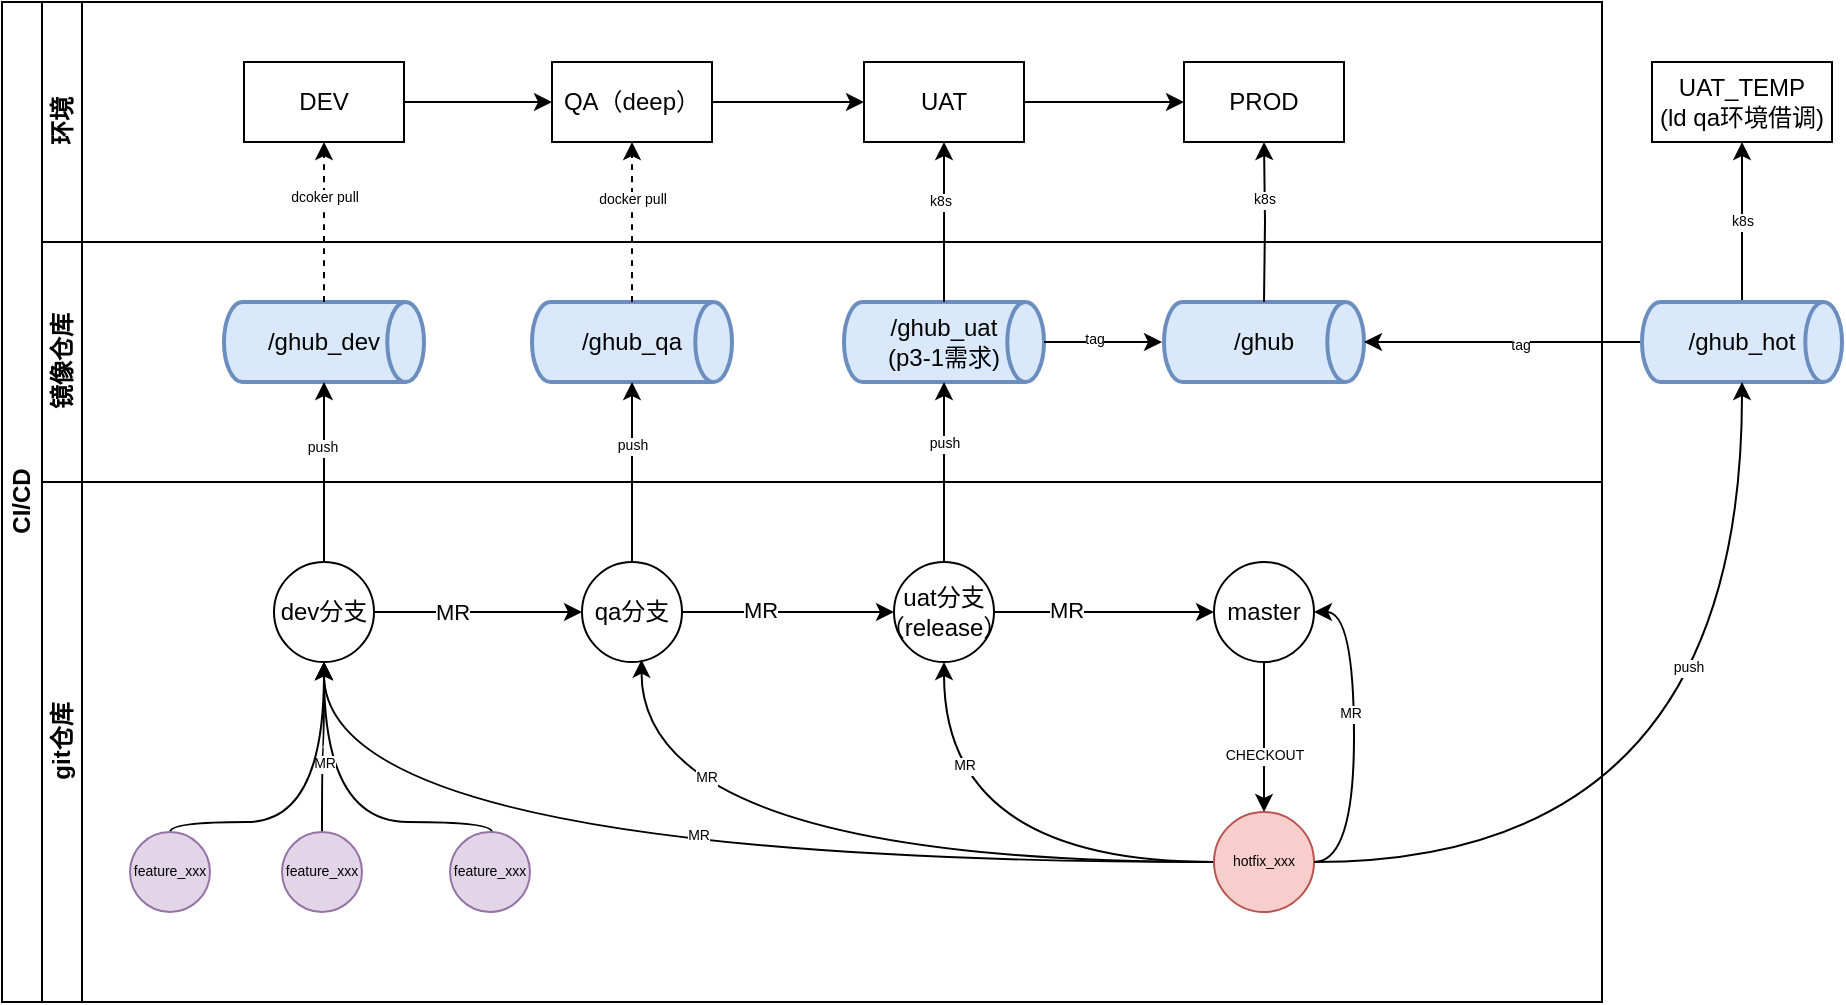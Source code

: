 <mxfile version="13.6.2" type="device"><diagram id="prtHgNgQTEPvFCAcTncT" name="Page-1"><mxGraphModel dx="1003" dy="567" grid="1" gridSize="10" guides="1" tooltips="1" connect="1" arrows="1" fold="1" page="1" pageScale="1" pageWidth="827" pageHeight="1169" math="0" shadow="0"><root><mxCell id="0"/><mxCell id="1" parent="0"/><mxCell id="dNxyNK7c78bLwvsdeMH5-19" value="CI/CD" style="swimlane;html=1;childLayout=stackLayout;resizeParent=1;resizeParentMax=0;horizontal=0;startSize=20;horizontalStack=0;" parent="1" vertex="1"><mxGeometry x="120" y="120" width="800" height="500" as="geometry"/></mxCell><mxCell id="dNxyNK7c78bLwvsdeMH5-20" value="环境&lt;br&gt;" style="swimlane;html=1;startSize=20;horizontal=0;" parent="dNxyNK7c78bLwvsdeMH5-19" vertex="1"><mxGeometry x="20" width="780" height="120" as="geometry"/></mxCell><mxCell id="xI8lftxku6OxeJPGLAnF-1" style="edgeStyle=orthogonalEdgeStyle;rounded=0;orthogonalLoop=1;jettySize=auto;html=1;" edge="1" parent="dNxyNK7c78bLwvsdeMH5-20" source="dNxyNK7c78bLwvsdeMH5-24" target="dNxyNK7c78bLwvsdeMH5-30"><mxGeometry relative="1" as="geometry"/></mxCell><mxCell id="dNxyNK7c78bLwvsdeMH5-30" value="QA（deep）" style="rounded=0;whiteSpace=wrap;html=1;fontFamily=Helvetica;fontSize=12;fontColor=#000000;align=center;" parent="dNxyNK7c78bLwvsdeMH5-20" vertex="1"><mxGeometry x="255" y="30" width="80" height="40" as="geometry"/></mxCell><mxCell id="dNxyNK7c78bLwvsdeMH5-24" value="DEV" style="rounded=0;whiteSpace=wrap;html=1;fontFamily=Helvetica;fontSize=12;fontColor=#000000;align=center;" parent="dNxyNK7c78bLwvsdeMH5-20" vertex="1"><mxGeometry x="101" y="30" width="80" height="40" as="geometry"/></mxCell><mxCell id="dNxyNK7c78bLwvsdeMH5-21" value="镜像仓库" style="swimlane;html=1;startSize=20;horizontal=0;" parent="dNxyNK7c78bLwvsdeMH5-19" vertex="1"><mxGeometry x="20" y="120" width="780" height="120" as="geometry"/></mxCell><mxCell id="xI8lftxku6OxeJPGLAnF-69" value="&lt;span style=&quot;font-size: 12px&quot;&gt;/ghub&lt;/span&gt;" style="strokeWidth=2;html=1;shape=mxgraph.flowchart.direct_data;whiteSpace=wrap;rounded=0;glass=0;fontSize=7;fillColor=#dae8fc;strokeColor=#6c8ebf;" vertex="1" parent="dNxyNK7c78bLwvsdeMH5-21"><mxGeometry x="561" y="30" width="100" height="40" as="geometry"/></mxCell><mxCell id="xI8lftxku6OxeJPGLAnF-68" value="&lt;span style=&quot;font-size: 12px&quot;&gt;/ghub_uat&lt;br&gt;(p3-1需求)&lt;br&gt;&lt;/span&gt;" style="strokeWidth=2;html=1;shape=mxgraph.flowchart.direct_data;whiteSpace=wrap;rounded=0;glass=0;fontSize=7;fillColor=#dae8fc;strokeColor=#6c8ebf;" vertex="1" parent="dNxyNK7c78bLwvsdeMH5-21"><mxGeometry x="401" y="30" width="100" height="40" as="geometry"/></mxCell><mxCell id="xI8lftxku6OxeJPGLAnF-66" value="&lt;span style=&quot;font-size: 12px&quot;&gt;/ghub_dev&lt;/span&gt;" style="strokeWidth=2;html=1;shape=mxgraph.flowchart.direct_data;whiteSpace=wrap;rounded=0;glass=0;fontSize=7;fillColor=#dae8fc;strokeColor=#6c8ebf;" vertex="1" parent="dNxyNK7c78bLwvsdeMH5-21"><mxGeometry x="91" y="30" width="100" height="40" as="geometry"/></mxCell><mxCell id="xI8lftxku6OxeJPGLAnF-67" value="&lt;span style=&quot;font-size: 12px&quot;&gt;/ghub_qa&lt;/span&gt;" style="strokeWidth=2;html=1;shape=mxgraph.flowchart.direct_data;whiteSpace=wrap;rounded=0;glass=0;fontSize=7;fillColor=#dae8fc;strokeColor=#6c8ebf;" vertex="1" parent="dNxyNK7c78bLwvsdeMH5-21"><mxGeometry x="245" y="30" width="100" height="40" as="geometry"/></mxCell><mxCell id="dNxyNK7c78bLwvsdeMH5-22" value="git仓库" style="swimlane;html=1;startSize=20;horizontal=0;rounded=0;" parent="dNxyNK7c78bLwvsdeMH5-19" vertex="1"><mxGeometry x="20" y="240" width="780" height="260" as="geometry"/></mxCell><mxCell id="xI8lftxku6OxeJPGLAnF-24" style="edgeStyle=orthogonalEdgeStyle;rounded=0;orthogonalLoop=1;jettySize=auto;html=1;entryX=0;entryY=0.5;entryDx=0;entryDy=0;" edge="1" parent="dNxyNK7c78bLwvsdeMH5-22" source="xI8lftxku6OxeJPGLAnF-20" target="xI8lftxku6OxeJPGLAnF-19"><mxGeometry relative="1" as="geometry"/></mxCell><mxCell id="xI8lftxku6OxeJPGLAnF-30" value="MR" style="edgeLabel;html=1;align=center;verticalAlign=middle;resizable=0;points=[];" vertex="1" connectable="0" parent="xI8lftxku6OxeJPGLAnF-24"><mxGeometry x="-0.354" y="1" relative="1" as="geometry"><mxPoint as="offset"/></mxGeometry></mxCell><mxCell id="xI8lftxku6OxeJPGLAnF-20" value="uat分支（release）" style="ellipse;whiteSpace=wrap;html=1;aspect=fixed;rounded=0;glass=0;" vertex="1" parent="dNxyNK7c78bLwvsdeMH5-22"><mxGeometry x="426" y="40" width="50" height="50" as="geometry"/></mxCell><mxCell id="xI8lftxku6OxeJPGLAnF-22" style="edgeStyle=orthogonalEdgeStyle;rounded=0;orthogonalLoop=1;jettySize=auto;html=1;entryX=0;entryY=0.5;entryDx=0;entryDy=0;" edge="1" parent="dNxyNK7c78bLwvsdeMH5-22" source="xI8lftxku6OxeJPGLAnF-18" target="xI8lftxku6OxeJPGLAnF-21"><mxGeometry relative="1" as="geometry"/></mxCell><mxCell id="xI8lftxku6OxeJPGLAnF-25" value="MR" style="edgeLabel;html=1;align=center;verticalAlign=middle;resizable=0;points=[];" vertex="1" connectable="0" parent="xI8lftxku6OxeJPGLAnF-22"><mxGeometry x="-0.247" relative="1" as="geometry"><mxPoint as="offset"/></mxGeometry></mxCell><mxCell id="xI8lftxku6OxeJPGLAnF-18" value="dev分支" style="ellipse;whiteSpace=wrap;html=1;aspect=fixed;rounded=0;glass=0;" vertex="1" parent="dNxyNK7c78bLwvsdeMH5-22"><mxGeometry x="116" y="40" width="50" height="50" as="geometry"/></mxCell><mxCell id="xI8lftxku6OxeJPGLAnF-97" style="edgeStyle=orthogonalEdgeStyle;curved=1;orthogonalLoop=1;jettySize=auto;html=1;entryX=0.5;entryY=0;entryDx=0;entryDy=0;fontSize=7;" edge="1" parent="dNxyNK7c78bLwvsdeMH5-22" source="xI8lftxku6OxeJPGLAnF-19" target="xI8lftxku6OxeJPGLAnF-79"><mxGeometry relative="1" as="geometry"/></mxCell><mxCell id="xI8lftxku6OxeJPGLAnF-98" value="CHECKOUT" style="edgeLabel;html=1;align=center;verticalAlign=middle;resizable=0;points=[];fontSize=7;" vertex="1" connectable="0" parent="xI8lftxku6OxeJPGLAnF-97"><mxGeometry x="0.239" relative="1" as="geometry"><mxPoint as="offset"/></mxGeometry></mxCell><mxCell id="xI8lftxku6OxeJPGLAnF-19" value="master" style="ellipse;whiteSpace=wrap;html=1;aspect=fixed;rounded=0;glass=0;" vertex="1" parent="dNxyNK7c78bLwvsdeMH5-22"><mxGeometry x="586" y="40" width="50" height="50" as="geometry"/></mxCell><mxCell id="xI8lftxku6OxeJPGLAnF-23" style="edgeStyle=orthogonalEdgeStyle;rounded=0;orthogonalLoop=1;jettySize=auto;html=1;entryX=0;entryY=0.5;entryDx=0;entryDy=0;" edge="1" parent="dNxyNK7c78bLwvsdeMH5-22" source="xI8lftxku6OxeJPGLAnF-21" target="xI8lftxku6OxeJPGLAnF-20"><mxGeometry relative="1" as="geometry"/></mxCell><mxCell id="xI8lftxku6OxeJPGLAnF-29" value="MR" style="edgeLabel;html=1;align=center;verticalAlign=middle;resizable=0;points=[];" vertex="1" connectable="0" parent="xI8lftxku6OxeJPGLAnF-23"><mxGeometry x="-0.274" y="1" relative="1" as="geometry"><mxPoint as="offset"/></mxGeometry></mxCell><mxCell id="xI8lftxku6OxeJPGLAnF-21" value="qa分支" style="ellipse;whiteSpace=wrap;html=1;aspect=fixed;rounded=0;glass=0;" vertex="1" parent="dNxyNK7c78bLwvsdeMH5-22"><mxGeometry x="270" y="40" width="50" height="50" as="geometry"/></mxCell><mxCell id="xI8lftxku6OxeJPGLAnF-55" style="edgeStyle=orthogonalEdgeStyle;curved=1;orthogonalLoop=1;jettySize=auto;html=1;entryX=0.5;entryY=1;entryDx=0;entryDy=0;fontSize=7;" edge="1" parent="dNxyNK7c78bLwvsdeMH5-22" source="xI8lftxku6OxeJPGLAnF-45" target="xI8lftxku6OxeJPGLAnF-18"><mxGeometry relative="1" as="geometry"><Array as="points"><mxPoint x="225" y="170"/><mxPoint x="141" y="170"/></Array></mxGeometry></mxCell><mxCell id="xI8lftxku6OxeJPGLAnF-99" style="edgeStyle=orthogonalEdgeStyle;curved=1;orthogonalLoop=1;jettySize=auto;html=1;entryX=0.5;entryY=1;entryDx=0;entryDy=0;fontSize=7;" edge="1" parent="dNxyNK7c78bLwvsdeMH5-22" source="xI8lftxku6OxeJPGLAnF-79" target="xI8lftxku6OxeJPGLAnF-20"><mxGeometry relative="1" as="geometry"/></mxCell><mxCell id="xI8lftxku6OxeJPGLAnF-105" value="MR" style="edgeLabel;html=1;align=center;verticalAlign=middle;resizable=0;points=[];fontSize=7;" vertex="1" connectable="0" parent="xI8lftxku6OxeJPGLAnF-99"><mxGeometry x="0.558" y="-10" relative="1" as="geometry"><mxPoint as="offset"/></mxGeometry></mxCell><mxCell id="xI8lftxku6OxeJPGLAnF-100" style="edgeStyle=orthogonalEdgeStyle;curved=1;orthogonalLoop=1;jettySize=auto;html=1;entryX=0.595;entryY=0.977;entryDx=0;entryDy=0;entryPerimeter=0;fontSize=7;" edge="1" parent="dNxyNK7c78bLwvsdeMH5-22" source="xI8lftxku6OxeJPGLAnF-79" target="xI8lftxku6OxeJPGLAnF-21"><mxGeometry relative="1" as="geometry"/></mxCell><mxCell id="xI8lftxku6OxeJPGLAnF-106" value="MR" style="edgeLabel;html=1;align=center;verticalAlign=middle;resizable=0;points=[];fontSize=7;" vertex="1" connectable="0" parent="xI8lftxku6OxeJPGLAnF-100"><mxGeometry x="0.314" y="-42" relative="1" as="geometry"><mxPoint as="offset"/></mxGeometry></mxCell><mxCell id="xI8lftxku6OxeJPGLAnF-101" style="edgeStyle=orthogonalEdgeStyle;curved=1;orthogonalLoop=1;jettySize=auto;html=1;entryX=0.5;entryY=1;entryDx=0;entryDy=0;fontSize=7;" edge="1" parent="dNxyNK7c78bLwvsdeMH5-22" source="xI8lftxku6OxeJPGLAnF-79" target="xI8lftxku6OxeJPGLAnF-18"><mxGeometry relative="1" as="geometry"/></mxCell><mxCell id="xI8lftxku6OxeJPGLAnF-107" value="MR" style="edgeLabel;html=1;align=center;verticalAlign=middle;resizable=0;points=[];fontSize=7;" vertex="1" connectable="0" parent="xI8lftxku6OxeJPGLAnF-101"><mxGeometry x="-0.051" y="-13" relative="1" as="geometry"><mxPoint as="offset"/></mxGeometry></mxCell><mxCell id="xI8lftxku6OxeJPGLAnF-103" style="edgeStyle=orthogonalEdgeStyle;curved=1;orthogonalLoop=1;jettySize=auto;html=1;exitX=1;exitY=0.5;exitDx=0;exitDy=0;entryX=1;entryY=0.5;entryDx=0;entryDy=0;fontSize=7;" edge="1" parent="dNxyNK7c78bLwvsdeMH5-22" source="xI8lftxku6OxeJPGLAnF-79" target="xI8lftxku6OxeJPGLAnF-19"><mxGeometry relative="1" as="geometry"/></mxCell><mxCell id="xI8lftxku6OxeJPGLAnF-104" value="MR" style="edgeLabel;html=1;align=center;verticalAlign=middle;resizable=0;points=[];fontSize=7;" vertex="1" connectable="0" parent="xI8lftxku6OxeJPGLAnF-103"><mxGeometry x="0.147" y="2" relative="1" as="geometry"><mxPoint as="offset"/></mxGeometry></mxCell><mxCell id="xI8lftxku6OxeJPGLAnF-79" value="&lt;span style=&quot;font-size: 7px&quot;&gt;hotfix_xxx&lt;/span&gt;" style="ellipse;whiteSpace=wrap;html=1;aspect=fixed;rounded=0;glass=0;fontSize=7;fillColor=#f8cecc;strokeColor=#b85450;" vertex="1" parent="dNxyNK7c78bLwvsdeMH5-22"><mxGeometry x="586" y="165" width="50" height="50" as="geometry"/></mxCell><mxCell id="xI8lftxku6OxeJPGLAnF-45" value="&lt;span style=&quot;font-size: 7px;&quot;&gt;feature_xxx&lt;/span&gt;" style="ellipse;whiteSpace=wrap;html=1;aspect=fixed;rounded=0;glass=0;fontSize=7;fillColor=#e1d5e7;strokeColor=#9673a6;" vertex="1" parent="dNxyNK7c78bLwvsdeMH5-22"><mxGeometry x="204" y="175" width="40" height="40" as="geometry"/></mxCell><mxCell id="xI8lftxku6OxeJPGLAnF-47" style="edgeStyle=orthogonalEdgeStyle;orthogonalLoop=1;jettySize=auto;html=1;entryX=0.5;entryY=1;entryDx=0;entryDy=0;fontSize=7;curved=1;" edge="1" parent="dNxyNK7c78bLwvsdeMH5-22" source="xI8lftxku6OxeJPGLAnF-44" target="xI8lftxku6OxeJPGLAnF-18"><mxGeometry relative="1" as="geometry"/></mxCell><mxCell id="xI8lftxku6OxeJPGLAnF-52" value="MR" style="edgeLabel;html=1;align=center;verticalAlign=middle;resizable=0;points=[];fontSize=7;" vertex="1" connectable="0" parent="xI8lftxku6OxeJPGLAnF-47"><mxGeometry x="-0.194" y="-1" relative="1" as="geometry"><mxPoint as="offset"/></mxGeometry></mxCell><mxCell id="xI8lftxku6OxeJPGLAnF-78" style="edgeStyle=orthogonalEdgeStyle;curved=1;orthogonalLoop=1;jettySize=auto;html=1;entryX=0.5;entryY=1;entryDx=0;entryDy=0;fontSize=7;" edge="1" parent="dNxyNK7c78bLwvsdeMH5-22" source="xI8lftxku6OxeJPGLAnF-31" target="xI8lftxku6OxeJPGLAnF-18"><mxGeometry relative="1" as="geometry"><Array as="points"><mxPoint x="64" y="170"/><mxPoint x="141" y="170"/></Array></mxGeometry></mxCell><mxCell id="xI8lftxku6OxeJPGLAnF-31" value="feature_xxx" style="ellipse;whiteSpace=wrap;html=1;aspect=fixed;rounded=0;glass=0;fontSize=7;fillColor=#e1d5e7;strokeColor=#9673a6;" vertex="1" parent="dNxyNK7c78bLwvsdeMH5-22"><mxGeometry x="44" y="175" width="40" height="40" as="geometry"/></mxCell><mxCell id="xI8lftxku6OxeJPGLAnF-44" value="feature_xxx" style="ellipse;whiteSpace=wrap;html=1;aspect=fixed;rounded=0;glass=0;fontSize=7;fillColor=#e1d5e7;strokeColor=#9673a6;" vertex="1" parent="dNxyNK7c78bLwvsdeMH5-22"><mxGeometry x="120" y="175" width="40" height="40" as="geometry"/></mxCell><mxCell id="xI8lftxku6OxeJPGLAnF-58" style="edgeStyle=orthogonalEdgeStyle;curved=1;orthogonalLoop=1;jettySize=auto;html=1;fontSize=7;entryX=0.5;entryY=1;entryDx=0;entryDy=0;entryPerimeter=0;" edge="1" parent="dNxyNK7c78bLwvsdeMH5-19" source="xI8lftxku6OxeJPGLAnF-18" target="xI8lftxku6OxeJPGLAnF-66"><mxGeometry relative="1" as="geometry"><mxPoint x="170" y="220" as="targetPoint"/></mxGeometry></mxCell><mxCell id="xI8lftxku6OxeJPGLAnF-83" value="push" style="edgeLabel;html=1;align=center;verticalAlign=middle;resizable=0;points=[];fontSize=7;" vertex="1" connectable="0" parent="xI8lftxku6OxeJPGLAnF-58"><mxGeometry x="0.271" y="1" relative="1" as="geometry"><mxPoint as="offset"/></mxGeometry></mxCell><mxCell id="xI8lftxku6OxeJPGLAnF-63" style="edgeStyle=orthogonalEdgeStyle;curved=1;orthogonalLoop=1;jettySize=auto;html=1;fontSize=7;entryX=0.5;entryY=1;entryDx=0;entryDy=0;entryPerimeter=0;" edge="1" parent="dNxyNK7c78bLwvsdeMH5-19" source="xI8lftxku6OxeJPGLAnF-21" target="xI8lftxku6OxeJPGLAnF-67"><mxGeometry relative="1" as="geometry"><mxPoint x="320" y="230" as="targetPoint"/></mxGeometry></mxCell><mxCell id="xI8lftxku6OxeJPGLAnF-84" value="push" style="edgeLabel;html=1;align=center;verticalAlign=middle;resizable=0;points=[];fontSize=7;" vertex="1" connectable="0" parent="xI8lftxku6OxeJPGLAnF-63"><mxGeometry x="0.303" relative="1" as="geometry"><mxPoint as="offset"/></mxGeometry></mxCell><mxCell id="xI8lftxku6OxeJPGLAnF-64" style="edgeStyle=orthogonalEdgeStyle;curved=1;orthogonalLoop=1;jettySize=auto;html=1;fontSize=7;entryX=0.5;entryY=1;entryDx=0;entryDy=0;entryPerimeter=0;" edge="1" parent="dNxyNK7c78bLwvsdeMH5-19" source="xI8lftxku6OxeJPGLAnF-20" target="xI8lftxku6OxeJPGLAnF-68"><mxGeometry relative="1" as="geometry"><mxPoint x="480" y="220" as="targetPoint"/></mxGeometry></mxCell><mxCell id="xI8lftxku6OxeJPGLAnF-85" value="push" style="edgeLabel;html=1;align=center;verticalAlign=middle;resizable=0;points=[];fontSize=7;" vertex="1" connectable="0" parent="xI8lftxku6OxeJPGLAnF-64"><mxGeometry x="0.313" relative="1" as="geometry"><mxPoint as="offset"/></mxGeometry></mxCell><mxCell id="xI8lftxku6OxeJPGLAnF-70" style="edgeStyle=orthogonalEdgeStyle;curved=1;orthogonalLoop=1;jettySize=auto;html=1;entryX=0.5;entryY=1;entryDx=0;entryDy=0;fontSize=7;dashed=1;" edge="1" parent="dNxyNK7c78bLwvsdeMH5-19" source="xI8lftxku6OxeJPGLAnF-66" target="dNxyNK7c78bLwvsdeMH5-24"><mxGeometry relative="1" as="geometry"/></mxCell><mxCell id="xI8lftxku6OxeJPGLAnF-71" value="dcoker pull" style="edgeLabel;html=1;align=center;verticalAlign=middle;resizable=0;points=[];fontSize=7;" vertex="1" connectable="0" parent="xI8lftxku6OxeJPGLAnF-70"><mxGeometry x="0.303" relative="1" as="geometry"><mxPoint as="offset"/></mxGeometry></mxCell><mxCell id="xI8lftxku6OxeJPGLAnF-72" style="edgeStyle=orthogonalEdgeStyle;curved=1;orthogonalLoop=1;jettySize=auto;html=1;entryX=0.5;entryY=1;entryDx=0;entryDy=0;fontSize=7;dashed=1;" edge="1" parent="dNxyNK7c78bLwvsdeMH5-19" source="xI8lftxku6OxeJPGLAnF-67" target="dNxyNK7c78bLwvsdeMH5-30"><mxGeometry relative="1" as="geometry"/></mxCell><mxCell id="xI8lftxku6OxeJPGLAnF-73" value="docker pull" style="edgeLabel;html=1;align=center;verticalAlign=middle;resizable=0;points=[];fontSize=7;" vertex="1" connectable="0" parent="xI8lftxku6OxeJPGLAnF-72"><mxGeometry x="0.287" relative="1" as="geometry"><mxPoint as="offset"/></mxGeometry></mxCell><mxCell id="xI8lftxku6OxeJPGLAnF-5" value="" style="edgeStyle=orthogonalEdgeStyle;rounded=0;orthogonalLoop=1;jettySize=auto;html=1;" edge="1" parent="1" source="xI8lftxku6OxeJPGLAnF-2" target="xI8lftxku6OxeJPGLAnF-4"><mxGeometry relative="1" as="geometry"/></mxCell><mxCell id="xI8lftxku6OxeJPGLAnF-2" value="UAT" style="rounded=0;whiteSpace=wrap;html=1;fontFamily=Helvetica;fontSize=12;fontColor=#000000;align=center;" vertex="1" parent="1"><mxGeometry x="551" y="150" width="80" height="40" as="geometry"/></mxCell><mxCell id="xI8lftxku6OxeJPGLAnF-3" value="" style="edgeStyle=orthogonalEdgeStyle;rounded=0;orthogonalLoop=1;jettySize=auto;html=1;" edge="1" parent="1" source="dNxyNK7c78bLwvsdeMH5-30" target="xI8lftxku6OxeJPGLAnF-2"><mxGeometry relative="1" as="geometry"/></mxCell><mxCell id="xI8lftxku6OxeJPGLAnF-4" value="PROD" style="rounded=0;whiteSpace=wrap;html=1;fontFamily=Helvetica;fontSize=12;fontColor=#000000;align=center;imageWidth=24;" vertex="1" parent="1"><mxGeometry x="711" y="150" width="80" height="40" as="geometry"/></mxCell><mxCell id="xI8lftxku6OxeJPGLAnF-12" style="edgeStyle=orthogonalEdgeStyle;rounded=0;orthogonalLoop=1;jettySize=auto;html=1;entryX=0.5;entryY=1;entryDx=0;entryDy=0;" edge="1" parent="1" target="xI8lftxku6OxeJPGLAnF-4"><mxGeometry relative="1" as="geometry"><mxPoint x="751" y="270" as="sourcePoint"/></mxGeometry></mxCell><mxCell id="xI8lftxku6OxeJPGLAnF-76" value="k8s" style="edgeLabel;html=1;align=center;verticalAlign=middle;resizable=0;points=[];fontSize=7;" vertex="1" connectable="0" parent="xI8lftxku6OxeJPGLAnF-12"><mxGeometry x="0.279" relative="1" as="geometry"><mxPoint as="offset"/></mxGeometry></mxCell><mxCell id="xI8lftxku6OxeJPGLAnF-74" style="edgeStyle=orthogonalEdgeStyle;curved=1;orthogonalLoop=1;jettySize=auto;html=1;entryX=0.5;entryY=1;entryDx=0;entryDy=0;fontSize=7;" edge="1" parent="1" source="xI8lftxku6OxeJPGLAnF-68" target="xI8lftxku6OxeJPGLAnF-2"><mxGeometry relative="1" as="geometry"/></mxCell><mxCell id="xI8lftxku6OxeJPGLAnF-75" value="k8s" style="edgeLabel;html=1;align=center;verticalAlign=middle;resizable=0;points=[];fontSize=7;" vertex="1" connectable="0" parent="xI8lftxku6OxeJPGLAnF-74"><mxGeometry x="0.256" y="2" relative="1" as="geometry"><mxPoint as="offset"/></mxGeometry></mxCell><mxCell id="xI8lftxku6OxeJPGLAnF-90" style="edgeStyle=orthogonalEdgeStyle;curved=1;orthogonalLoop=1;jettySize=auto;html=1;fontSize=7;" edge="1" parent="1" source="xI8lftxku6OxeJPGLAnF-68"><mxGeometry relative="1" as="geometry"><mxPoint x="700" y="290.0" as="targetPoint"/></mxGeometry></mxCell><mxCell id="xI8lftxku6OxeJPGLAnF-91" value="tag" style="edgeLabel;html=1;align=center;verticalAlign=middle;resizable=0;points=[];fontSize=7;" vertex="1" connectable="0" parent="xI8lftxku6OxeJPGLAnF-90"><mxGeometry x="-0.182" y="1" relative="1" as="geometry"><mxPoint as="offset"/></mxGeometry></mxCell><mxCell id="xI8lftxku6OxeJPGLAnF-94" style="edgeStyle=orthogonalEdgeStyle;curved=1;orthogonalLoop=1;jettySize=auto;html=1;fontSize=7;entryX=1;entryY=0.5;entryDx=0;entryDy=0;entryPerimeter=0;" edge="1" parent="1" source="xI8lftxku6OxeJPGLAnF-93" target="xI8lftxku6OxeJPGLAnF-69"><mxGeometry relative="1" as="geometry"><mxPoint x="810" y="290.0" as="targetPoint"/></mxGeometry></mxCell><mxCell id="xI8lftxku6OxeJPGLAnF-109" value="tag" style="edgeLabel;html=1;align=center;verticalAlign=middle;resizable=0;points=[];fontSize=7;" vertex="1" connectable="0" parent="xI8lftxku6OxeJPGLAnF-94"><mxGeometry x="-0.113" y="2" relative="1" as="geometry"><mxPoint as="offset"/></mxGeometry></mxCell><mxCell id="xI8lftxku6OxeJPGLAnF-112" value="k8s" style="edgeStyle=orthogonalEdgeStyle;curved=1;orthogonalLoop=1;jettySize=auto;html=1;entryX=0.5;entryY=1;entryDx=0;entryDy=0;fontSize=7;" edge="1" parent="1" source="xI8lftxku6OxeJPGLAnF-93" target="xI8lftxku6OxeJPGLAnF-95"><mxGeometry relative="1" as="geometry"/></mxCell><mxCell id="xI8lftxku6OxeJPGLAnF-93" value="&lt;span style=&quot;font-size: 12px&quot;&gt;/ghub_hot&lt;/span&gt;" style="strokeWidth=2;html=1;shape=mxgraph.flowchart.direct_data;whiteSpace=wrap;rounded=0;glass=0;fontSize=7;fillColor=#dae8fc;strokeColor=#6c8ebf;" vertex="1" parent="1"><mxGeometry x="940" y="270" width="100" height="40" as="geometry"/></mxCell><mxCell id="xI8lftxku6OxeJPGLAnF-95" value="UAT_TEMP&lt;br&gt;(ld qa环境借调)" style="rounded=0;whiteSpace=wrap;html=1;fontFamily=Helvetica;fontSize=12;fontColor=#000000;align=center;imageWidth=24;" vertex="1" parent="1"><mxGeometry x="945" y="150" width="90" height="40" as="geometry"/></mxCell><mxCell id="xI8lftxku6OxeJPGLAnF-96" style="edgeStyle=orthogonalEdgeStyle;curved=1;orthogonalLoop=1;jettySize=auto;html=1;entryX=0.5;entryY=1;entryDx=0;entryDy=0;entryPerimeter=0;fontSize=7;" edge="1" parent="1" source="xI8lftxku6OxeJPGLAnF-79" target="xI8lftxku6OxeJPGLAnF-93"><mxGeometry relative="1" as="geometry"/></mxCell><mxCell id="xI8lftxku6OxeJPGLAnF-111" value="push" style="edgeLabel;html=1;align=center;verticalAlign=middle;resizable=0;points=[];fontSize=7;" vertex="1" connectable="0" parent="xI8lftxku6OxeJPGLAnF-96"><mxGeometry x="0.372" y="27" relative="1" as="geometry"><mxPoint as="offset"/></mxGeometry></mxCell></root></mxGraphModel></diagram></mxfile>